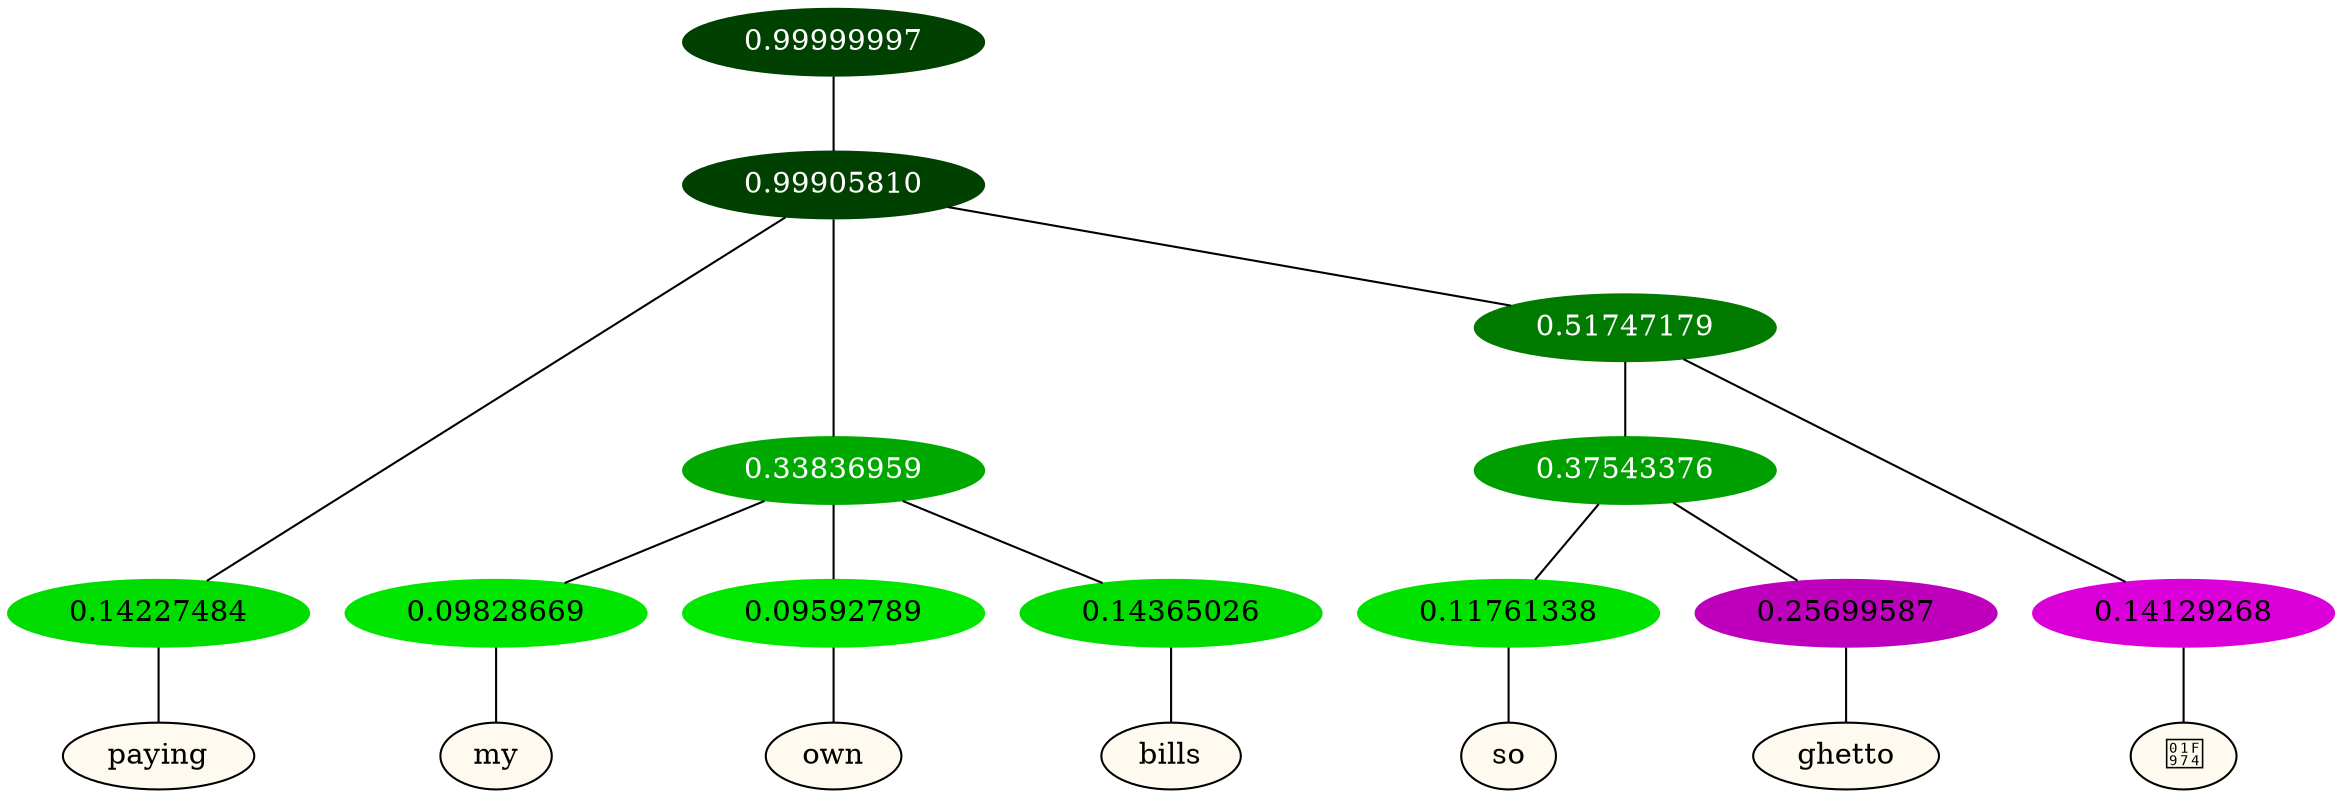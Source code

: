 graph {
	node [format=png height=0.15 nodesep=0.001 ordering=out overlap=prism overlap_scaling=0.01 ranksep=0.001 ratio=0.2 style=filled width=0.15]
	{
		rank=same
		a_w_2 [label=paying color=black fillcolor=floralwhite style="filled,solid"]
		a_w_5 [label=my color=black fillcolor=floralwhite style="filled,solid"]
		a_w_6 [label=own color=black fillcolor=floralwhite style="filled,solid"]
		a_w_7 [label=bills color=black fillcolor=floralwhite style="filled,solid"]
		a_w_10 [label=so color=black fillcolor=floralwhite style="filled,solid"]
		a_w_11 [label=ghetto color=black fillcolor=floralwhite style="filled,solid"]
		a_w_9 [label="🥴" color=black fillcolor=floralwhite style="filled,solid"]
	}
	a_n_2 -- a_w_2
	a_n_5 -- a_w_5
	a_n_6 -- a_w_6
	a_n_7 -- a_w_7
	a_n_10 -- a_w_10
	a_n_11 -- a_w_11
	a_n_9 -- a_w_9
	{
		rank=same
		a_n_2 [label=0.14227484 color="0.334 1.000 0.858" fontcolor=black]
		a_n_5 [label=0.09828669 color="0.334 1.000 0.902" fontcolor=black]
		a_n_6 [label=0.09592789 color="0.334 1.000 0.904" fontcolor=black]
		a_n_7 [label=0.14365026 color="0.334 1.000 0.856" fontcolor=black]
		a_n_10 [label=0.11761338 color="0.334 1.000 0.882" fontcolor=black]
		a_n_11 [label=0.25699587 color="0.835 1.000 0.743" fontcolor=black]
		a_n_9 [label=0.14129268 color="0.835 1.000 0.859" fontcolor=black]
	}
	a_n_0 [label=0.99999997 color="0.334 1.000 0.250" fontcolor=grey99]
	a_n_1 [label=0.99905810 color="0.334 1.000 0.250" fontcolor=grey99]
	a_n_0 -- a_n_1
	a_n_1 -- a_n_2
	a_n_3 [label=0.33836959 color="0.334 1.000 0.662" fontcolor=grey99]
	a_n_1 -- a_n_3
	a_n_4 [label=0.51747179 color="0.334 1.000 0.483" fontcolor=grey99]
	a_n_1 -- a_n_4
	a_n_3 -- a_n_5
	a_n_3 -- a_n_6
	a_n_3 -- a_n_7
	a_n_8 [label=0.37543376 color="0.334 1.000 0.625" fontcolor=grey99]
	a_n_4 -- a_n_8
	a_n_4 -- a_n_9
	a_n_8 -- a_n_10
	a_n_8 -- a_n_11
}
